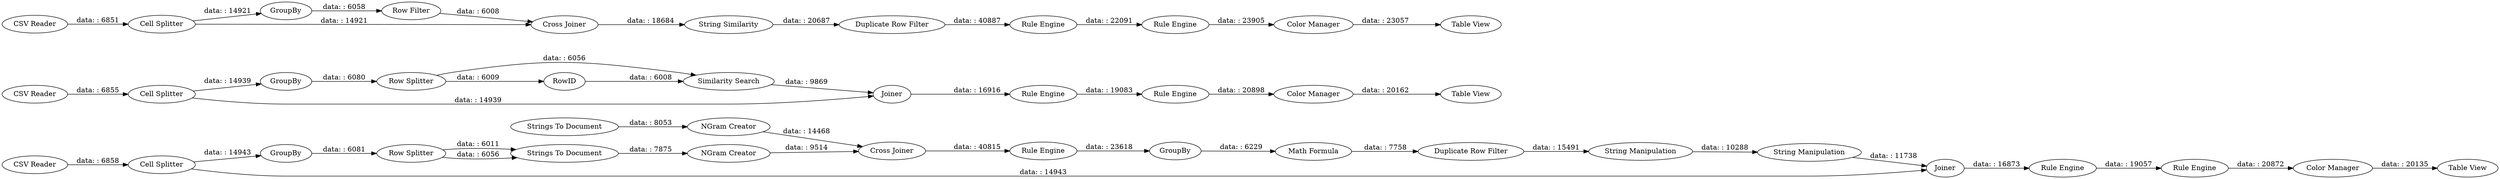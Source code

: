 digraph {
	"-2471345249630134763_64" [label=GroupBy]
	"8370629677914499839_25" [label="NGram Creator"]
	"-2471345249630134763_61" [label=Joiner]
	"-2471345249630134763_31" [label=GroupBy]
	"8370629677914499839_36" [label="Rule Engine"]
	"8370629677914499839_35" [label="Cross Joiner"]
	"-2471345249630134763_57" [label="Row Splitter"]
	"-2471345249630134763_54" [label="Color Manager"]
	"-2471345249630134763_7" [label="String Similarity"]
	"8370629677914499839_44" [label="String Manipulation"]
	"-2471345249630134763_30" [label="Cell Splitter"]
	"8370629677914499839_23" [label="Strings To Document"]
	"8370629677914499839_37" [label=GroupBy]
	"-2471345249630134763_48" [label="Table View"]
	"-2471345249630134763_58" [label="CSV Reader"]
	"-2471345249630134763_40" [label=Joiner]
	"-2471345249630134763_28" [label="Row Splitter"]
	"-2471345249630134763_1" [label="CSV Reader"]
	"-2471345249630134763_62" [label="Cell Splitter"]
	"-2471345249630134763_56" [label="Rule Engine"]
	"8370629677914499839_38" [label="Math Formula"]
	"8370629677914499839_24" [label="Strings To Document"]
	"8370629677914499839_21" [label="NGram Creator"]
	"8370629677914499839_43" [label="String Manipulation"]
	"-2471345249630134763_49" [label="Rule Engine"]
	"-2471345249630134763_47" [label="Color Manager"]
	"-2471345249630134763_55" [label="Table View"]
	"-2471345249630134763_11" [label="Row Filter"]
	"-2471345249630134763_2" [label="Cell Splitter"]
	"-2471345249630134763_13" [label="Duplicate Row Filter"]
	"-2471345249630134763_3" [label=GroupBy]
	"-2471345249630134763_15" [label="Rule Engine"]
	"-2471345249630134763_51" [label="Similarity Search"]
	"-2471345249630134763_12" [label="Cross Joiner"]
	"-2471345249630134763_17" [label="Table View"]
	"-2471345249630134763_45" [label="Rule Engine"]
	"-2471345249630134763_65" [label="Rule Engine"]
	"-2471345249630134763_16" [label="Color Manager"]
	"-2471345249630134763_29" [label="CSV Reader"]
	"8370629677914499839_39" [label="Duplicate Row Filter"]
	"-2471345249630134763_14" [label="Rule Engine"]
	"-2471345249630134763_53" [label=RowID]
	"-2471345249630134763_56" -> "-2471345249630134763_54" [label="data: : 20872"]
	"-2471345249630134763_30" -> "-2471345249630134763_31" [label="data: : 14939"]
	"-2471345249630134763_57" -> "8370629677914499839_23" [label="data: : 6011"]
	"-2471345249630134763_11" -> "-2471345249630134763_12" [label="data: : 6008"]
	"-2471345249630134763_15" -> "-2471345249630134763_16" [label="data: : 23905"]
	"-2471345249630134763_31" -> "-2471345249630134763_28" [label="data: : 6080"]
	"-2471345249630134763_7" -> "-2471345249630134763_13" [label="data: : 20687"]
	"8370629677914499839_36" -> "8370629677914499839_37" [label="data: : 23618"]
	"-2471345249630134763_45" -> "-2471345249630134763_49" [label="data: : 19083"]
	"8370629677914499839_38" -> "8370629677914499839_39" [label="data: : 7758"]
	"8370629677914499839_23" -> "8370629677914499839_21" [label="data: : 7875"]
	"8370629677914499839_21" -> "8370629677914499839_35" [label="data: : 9514"]
	"-2471345249630134763_40" -> "-2471345249630134763_45" [label="data: : 16916"]
	"-2471345249630134763_13" -> "-2471345249630134763_14" [label="data: : 40887"]
	"-2471345249630134763_49" -> "-2471345249630134763_47" [label="data: : 20898"]
	"-2471345249630134763_57" -> "8370629677914499839_23" [label="data: : 6056"]
	"-2471345249630134763_16" -> "-2471345249630134763_17" [label="data: : 23057"]
	"-2471345249630134763_12" -> "-2471345249630134763_7" [label="data: : 18684"]
	"-2471345249630134763_28" -> "-2471345249630134763_53" [label="data: : 6009"]
	"-2471345249630134763_53" -> "-2471345249630134763_51" [label="data: : 6008"]
	"-2471345249630134763_62" -> "-2471345249630134763_61" [label="data: : 14943"]
	"8370629677914499839_44" -> "-2471345249630134763_61" [label="data: : 11738"]
	"8370629677914499839_25" -> "8370629677914499839_35" [label="data: : 14468"]
	"8370629677914499839_24" -> "8370629677914499839_25" [label="data: : 8053"]
	"-2471345249630134763_64" -> "-2471345249630134763_57" [label="data: : 6081"]
	"-2471345249630134763_1" -> "-2471345249630134763_2" [label="data: : 6851"]
	"-2471345249630134763_58" -> "-2471345249630134763_62" [label="data: : 6858"]
	"8370629677914499839_37" -> "8370629677914499839_38" [label="data: : 6229"]
	"-2471345249630134763_29" -> "-2471345249630134763_30" [label="data: : 6855"]
	"-2471345249630134763_2" -> "-2471345249630134763_12" [label="data: : 14921"]
	"-2471345249630134763_3" -> "-2471345249630134763_11" [label="data: : 6058"]
	"-2471345249630134763_47" -> "-2471345249630134763_48" [label="data: : 20162"]
	"-2471345249630134763_54" -> "-2471345249630134763_55" [label="data: : 20135"]
	"-2471345249630134763_2" -> "-2471345249630134763_3" [label="data: : 14921"]
	"-2471345249630134763_28" -> "-2471345249630134763_51" [label="data: : 6056"]
	"-2471345249630134763_61" -> "-2471345249630134763_65" [label="data: : 16873"]
	"-2471345249630134763_14" -> "-2471345249630134763_15" [label="data: : 22091"]
	"-2471345249630134763_30" -> "-2471345249630134763_40" [label="data: : 14939"]
	"-2471345249630134763_65" -> "-2471345249630134763_56" [label="data: : 19057"]
	"8370629677914499839_39" -> "8370629677914499839_43" [label="data: : 15491"]
	"-2471345249630134763_51" -> "-2471345249630134763_40" [label="data: : 9869"]
	"-2471345249630134763_62" -> "-2471345249630134763_64" [label="data: : 14943"]
	"8370629677914499839_43" -> "8370629677914499839_44" [label="data: : 10288"]
	"8370629677914499839_35" -> "8370629677914499839_36" [label="data: : 40815"]
	rankdir=LR
}
